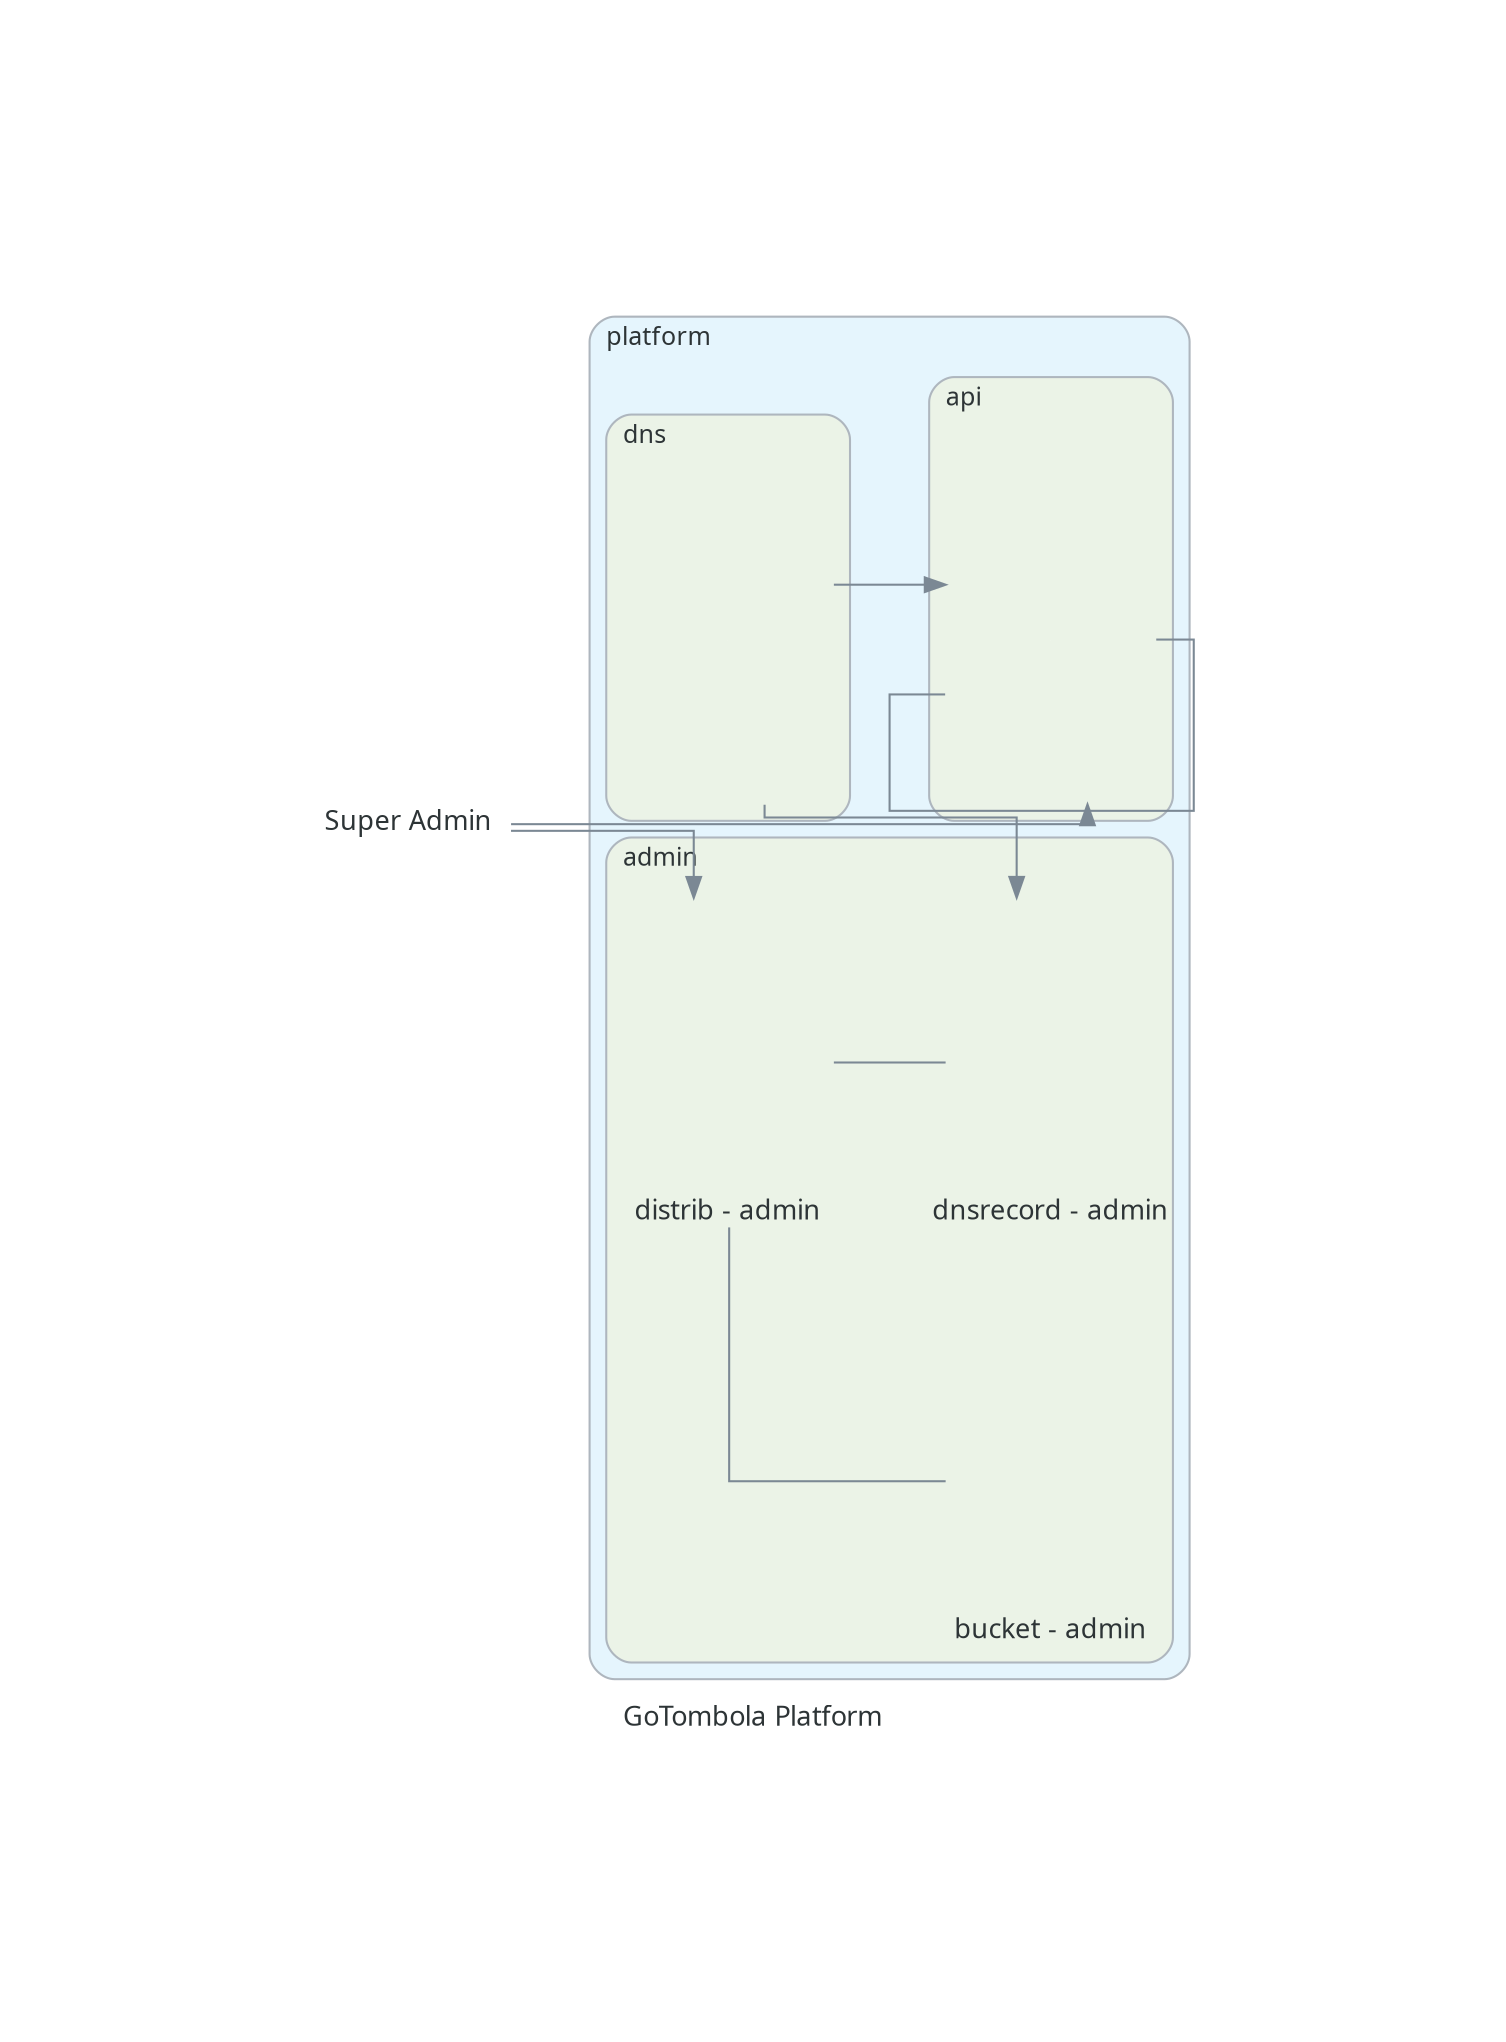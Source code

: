 digraph root {
	fontcolor="#2D3436";
	fontname="Sans-Serif";
	fontsize=13;
	label="GoTombola Platform";
	nodesep=0.6;
	pad=2;
	rankdir=LR;
	ranksep=0.75;
	splines=ortho;
	vgtluwbt->wsmxjqow[ color="#7B8894", dir=forward, fontcolor="#2D3436", fontname="Sans-Serif", fontsize=13 ];
	vgtluwbt->tmidrbdf[ color="#7B8894", dir=forward, fontcolor="#2D3436", fontname="Sans-Serif", fontsize=13 ];
	wsmxjqow->wsmxjqow[ color="#7B8894", dir=none, fontcolor="#2D3436", fontname="Sans-Serif", fontsize=13 ];
	ckraniwt->dudntmmh[ color="#7B8894", dir=none, fontcolor="#2D3436", fontname="Sans-Serif", fontsize=13 ];
	rlnltaum->ckraniwt[ color="#7B8894", dir=forward, fontcolor="#2D3436", fontname="Sans-Serif", fontsize=13 ];
	ckraniwt->tmidrbdf[ color="#7B8894", dir=none, fontcolor="#2D3436", fontname="Sans-Serif", fontsize=13 ];
	rlnltaum->wsmxjqow[ color="#7B8894", dir=forward, fontcolor="#2D3436", fontname="Sans-Serif", fontsize=13 ];
	subgraph cluster_platform {
	bgcolor="#E5F5FD";
	fontcolor="#2D3436";
	fontname="Sans-Serif";
	fontsize=12;
	label=platform;
	labeljust=l;
	pencolor="#AEB6BE";
	shape=box;
	style=rounded;
	subgraph clusteradmin {
	bgcolor="#EBF3E7";
	fontcolor="#2D3436";
	fontname="Sans-Serif";
	fontsize=12;
	label=admin;
	labeljust=l;
	pencolor="#AEB6BE";
	shape=box;
	style=rounded;
	ckraniwt [ fixedsize=true, fontcolor="#2D3436", fontname="Sans-Serif", fontsize=13, height=2.1999999999999997, image="assets/aws/network/cloudfront.png", imagescale=true, label="distrib - admin", labelloc=b, shape=none, style=rounded, width=1.4 ];
	dudntmmh [ fixedsize=true, fontcolor="#2D3436", fontname="Sans-Serif", fontsize=13, height=2.1999999999999997, image="assets/aws/storage/simple-storage-service-s3.png", imagescale=true, label="bucket - admin", labelloc=b, shape=none, style=rounded, width=1.4 ];
	tmidrbdf [ fixedsize=true, fontcolor="#2D3436", fontname="Sans-Serif", fontsize=13, height=2.1999999999999997, image="assets/aws/network/route-53.png", imagescale=true, label="dnsrecord - admin", labelloc=b, shape=none, style=rounded, width=1.4 ];

}
;
	subgraph clusterapi {
	bgcolor="#EBF3E7";
	fontcolor="#2D3436";
	fontname="Sans-Serif";
	fontsize=12;
	label=api;
	labeljust=l;
	pencolor="#AEB6BE";
	shape=box;
	style=rounded;
	wsmxjqow [ fixedsize=true, fontcolor=white, fontname="Sans-Serif", fontsize=0, height=2.1999999999999997, image="assets/aws/compute/lambda.png", imagescale=true, label=_, labelloc=none, shape=none, style=rounded, width=1.4 ];

}
;
	subgraph clusterdns {
	bgcolor="#EBF3E7";
	fontcolor="#2D3436";
	fontname="Sans-Serif";
	fontsize=12;
	label=dns;
	labeljust=l;
	pencolor="#AEB6BE";
	shape=box;
	style=rounded;
	vgtluwbt [ fixedsize=true, fontcolor=white, fontname="Sans-Serif", fontsize=0, height=2.1999999999999997, image="assets/aws/network/route-53.png", imagescale=true, label=_, labelloc=none, shape=none, style=rounded, width=1.4 ];

}
;

}
;
	rlnltaum [ fixedsize=true, fontcolor="#2D3436", fontname="Sans-Serif", fontsize=13, height=1.7999999999999998, image="assets/aws/general/user.png", imagescale=true, label=" Super Admin", labelloc=b, shape=none, style=rounded, width=1.4 ];

}
